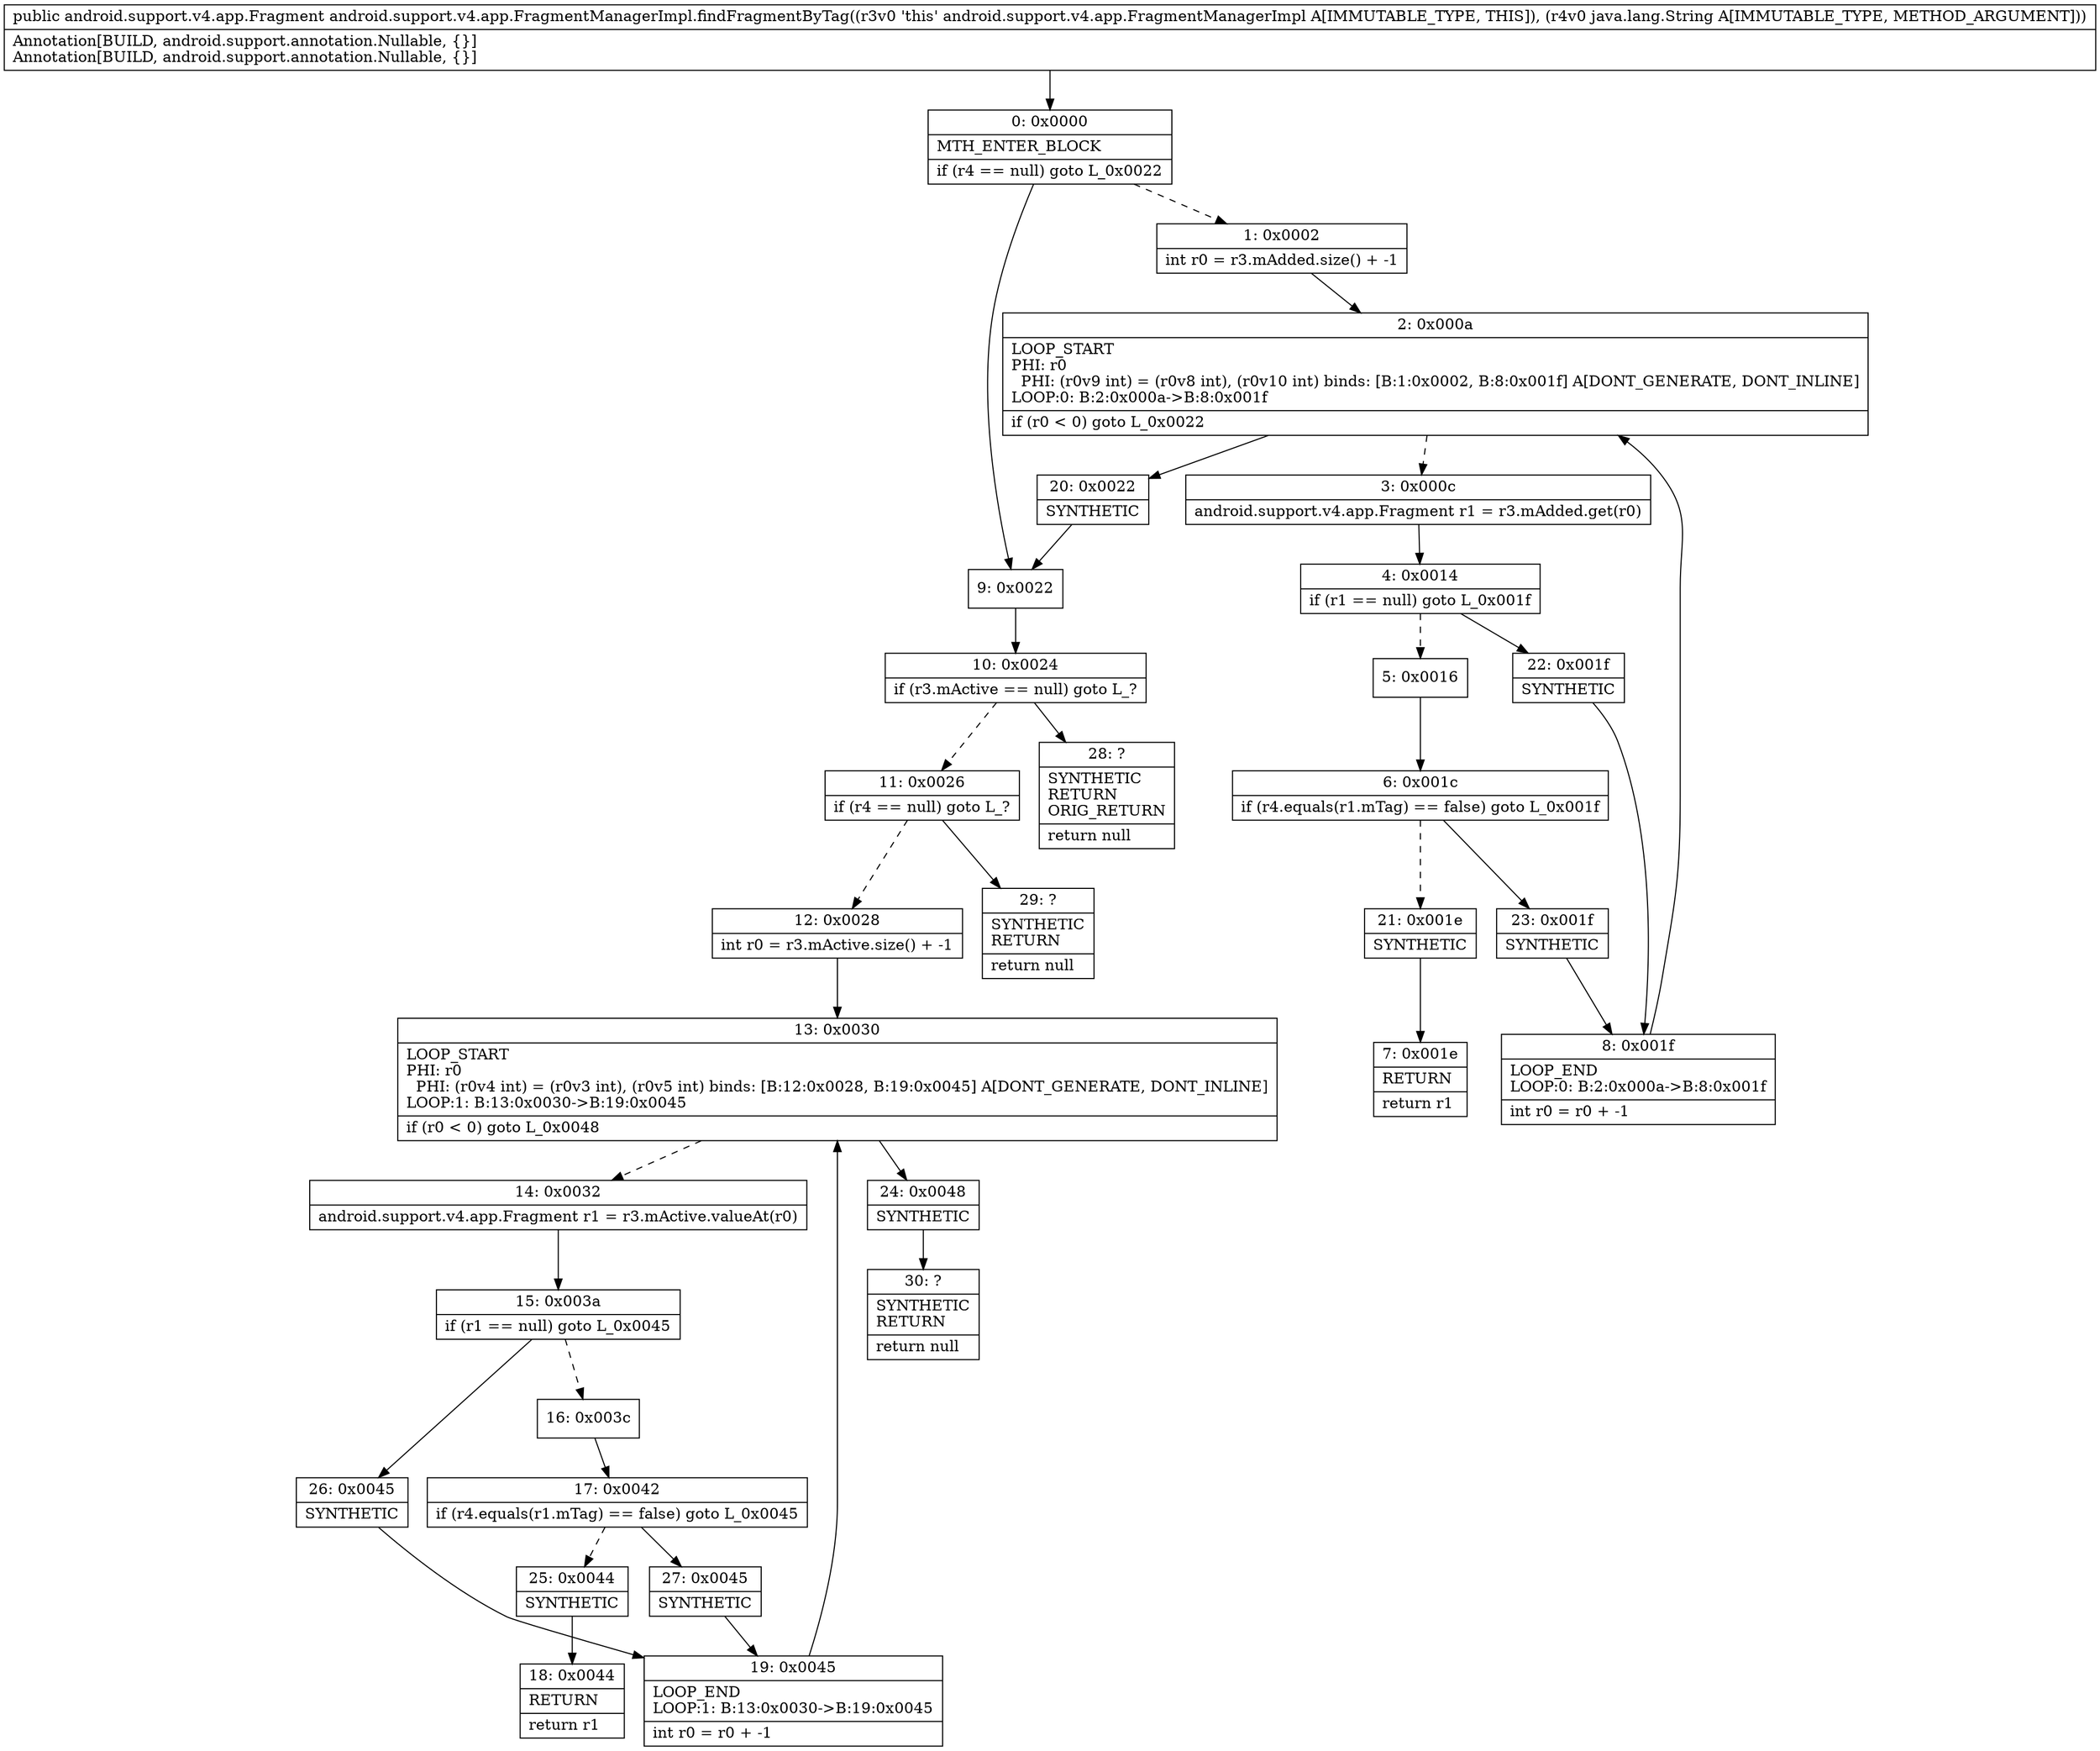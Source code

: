 digraph "CFG forandroid.support.v4.app.FragmentManagerImpl.findFragmentByTag(Ljava\/lang\/String;)Landroid\/support\/v4\/app\/Fragment;" {
Node_0 [shape=record,label="{0\:\ 0x0000|MTH_ENTER_BLOCK\l|if (r4 == null) goto L_0x0022\l}"];
Node_1 [shape=record,label="{1\:\ 0x0002|int r0 = r3.mAdded.size() + \-1\l}"];
Node_2 [shape=record,label="{2\:\ 0x000a|LOOP_START\lPHI: r0 \l  PHI: (r0v9 int) = (r0v8 int), (r0v10 int) binds: [B:1:0x0002, B:8:0x001f] A[DONT_GENERATE, DONT_INLINE]\lLOOP:0: B:2:0x000a\-\>B:8:0x001f\l|if (r0 \< 0) goto L_0x0022\l}"];
Node_3 [shape=record,label="{3\:\ 0x000c|android.support.v4.app.Fragment r1 = r3.mAdded.get(r0)\l}"];
Node_4 [shape=record,label="{4\:\ 0x0014|if (r1 == null) goto L_0x001f\l}"];
Node_5 [shape=record,label="{5\:\ 0x0016}"];
Node_6 [shape=record,label="{6\:\ 0x001c|if (r4.equals(r1.mTag) == false) goto L_0x001f\l}"];
Node_7 [shape=record,label="{7\:\ 0x001e|RETURN\l|return r1\l}"];
Node_8 [shape=record,label="{8\:\ 0x001f|LOOP_END\lLOOP:0: B:2:0x000a\-\>B:8:0x001f\l|int r0 = r0 + \-1\l}"];
Node_9 [shape=record,label="{9\:\ 0x0022}"];
Node_10 [shape=record,label="{10\:\ 0x0024|if (r3.mActive == null) goto L_?\l}"];
Node_11 [shape=record,label="{11\:\ 0x0026|if (r4 == null) goto L_?\l}"];
Node_12 [shape=record,label="{12\:\ 0x0028|int r0 = r3.mActive.size() + \-1\l}"];
Node_13 [shape=record,label="{13\:\ 0x0030|LOOP_START\lPHI: r0 \l  PHI: (r0v4 int) = (r0v3 int), (r0v5 int) binds: [B:12:0x0028, B:19:0x0045] A[DONT_GENERATE, DONT_INLINE]\lLOOP:1: B:13:0x0030\-\>B:19:0x0045\l|if (r0 \< 0) goto L_0x0048\l}"];
Node_14 [shape=record,label="{14\:\ 0x0032|android.support.v4.app.Fragment r1 = r3.mActive.valueAt(r0)\l}"];
Node_15 [shape=record,label="{15\:\ 0x003a|if (r1 == null) goto L_0x0045\l}"];
Node_16 [shape=record,label="{16\:\ 0x003c}"];
Node_17 [shape=record,label="{17\:\ 0x0042|if (r4.equals(r1.mTag) == false) goto L_0x0045\l}"];
Node_18 [shape=record,label="{18\:\ 0x0044|RETURN\l|return r1\l}"];
Node_19 [shape=record,label="{19\:\ 0x0045|LOOP_END\lLOOP:1: B:13:0x0030\-\>B:19:0x0045\l|int r0 = r0 + \-1\l}"];
Node_20 [shape=record,label="{20\:\ 0x0022|SYNTHETIC\l}"];
Node_21 [shape=record,label="{21\:\ 0x001e|SYNTHETIC\l}"];
Node_22 [shape=record,label="{22\:\ 0x001f|SYNTHETIC\l}"];
Node_23 [shape=record,label="{23\:\ 0x001f|SYNTHETIC\l}"];
Node_24 [shape=record,label="{24\:\ 0x0048|SYNTHETIC\l}"];
Node_25 [shape=record,label="{25\:\ 0x0044|SYNTHETIC\l}"];
Node_26 [shape=record,label="{26\:\ 0x0045|SYNTHETIC\l}"];
Node_27 [shape=record,label="{27\:\ 0x0045|SYNTHETIC\l}"];
Node_28 [shape=record,label="{28\:\ ?|SYNTHETIC\lRETURN\lORIG_RETURN\l|return null\l}"];
Node_29 [shape=record,label="{29\:\ ?|SYNTHETIC\lRETURN\l|return null\l}"];
Node_30 [shape=record,label="{30\:\ ?|SYNTHETIC\lRETURN\l|return null\l}"];
MethodNode[shape=record,label="{public android.support.v4.app.Fragment android.support.v4.app.FragmentManagerImpl.findFragmentByTag((r3v0 'this' android.support.v4.app.FragmentManagerImpl A[IMMUTABLE_TYPE, THIS]), (r4v0 java.lang.String A[IMMUTABLE_TYPE, METHOD_ARGUMENT]))  | Annotation[BUILD, android.support.annotation.Nullable, \{\}]\lAnnotation[BUILD, android.support.annotation.Nullable, \{\}]\l}"];
MethodNode -> Node_0;
Node_0 -> Node_1[style=dashed];
Node_0 -> Node_9;
Node_1 -> Node_2;
Node_2 -> Node_3[style=dashed];
Node_2 -> Node_20;
Node_3 -> Node_4;
Node_4 -> Node_5[style=dashed];
Node_4 -> Node_22;
Node_5 -> Node_6;
Node_6 -> Node_21[style=dashed];
Node_6 -> Node_23;
Node_8 -> Node_2;
Node_9 -> Node_10;
Node_10 -> Node_11[style=dashed];
Node_10 -> Node_28;
Node_11 -> Node_12[style=dashed];
Node_11 -> Node_29;
Node_12 -> Node_13;
Node_13 -> Node_14[style=dashed];
Node_13 -> Node_24;
Node_14 -> Node_15;
Node_15 -> Node_16[style=dashed];
Node_15 -> Node_26;
Node_16 -> Node_17;
Node_17 -> Node_25[style=dashed];
Node_17 -> Node_27;
Node_19 -> Node_13;
Node_20 -> Node_9;
Node_21 -> Node_7;
Node_22 -> Node_8;
Node_23 -> Node_8;
Node_24 -> Node_30;
Node_25 -> Node_18;
Node_26 -> Node_19;
Node_27 -> Node_19;
}

